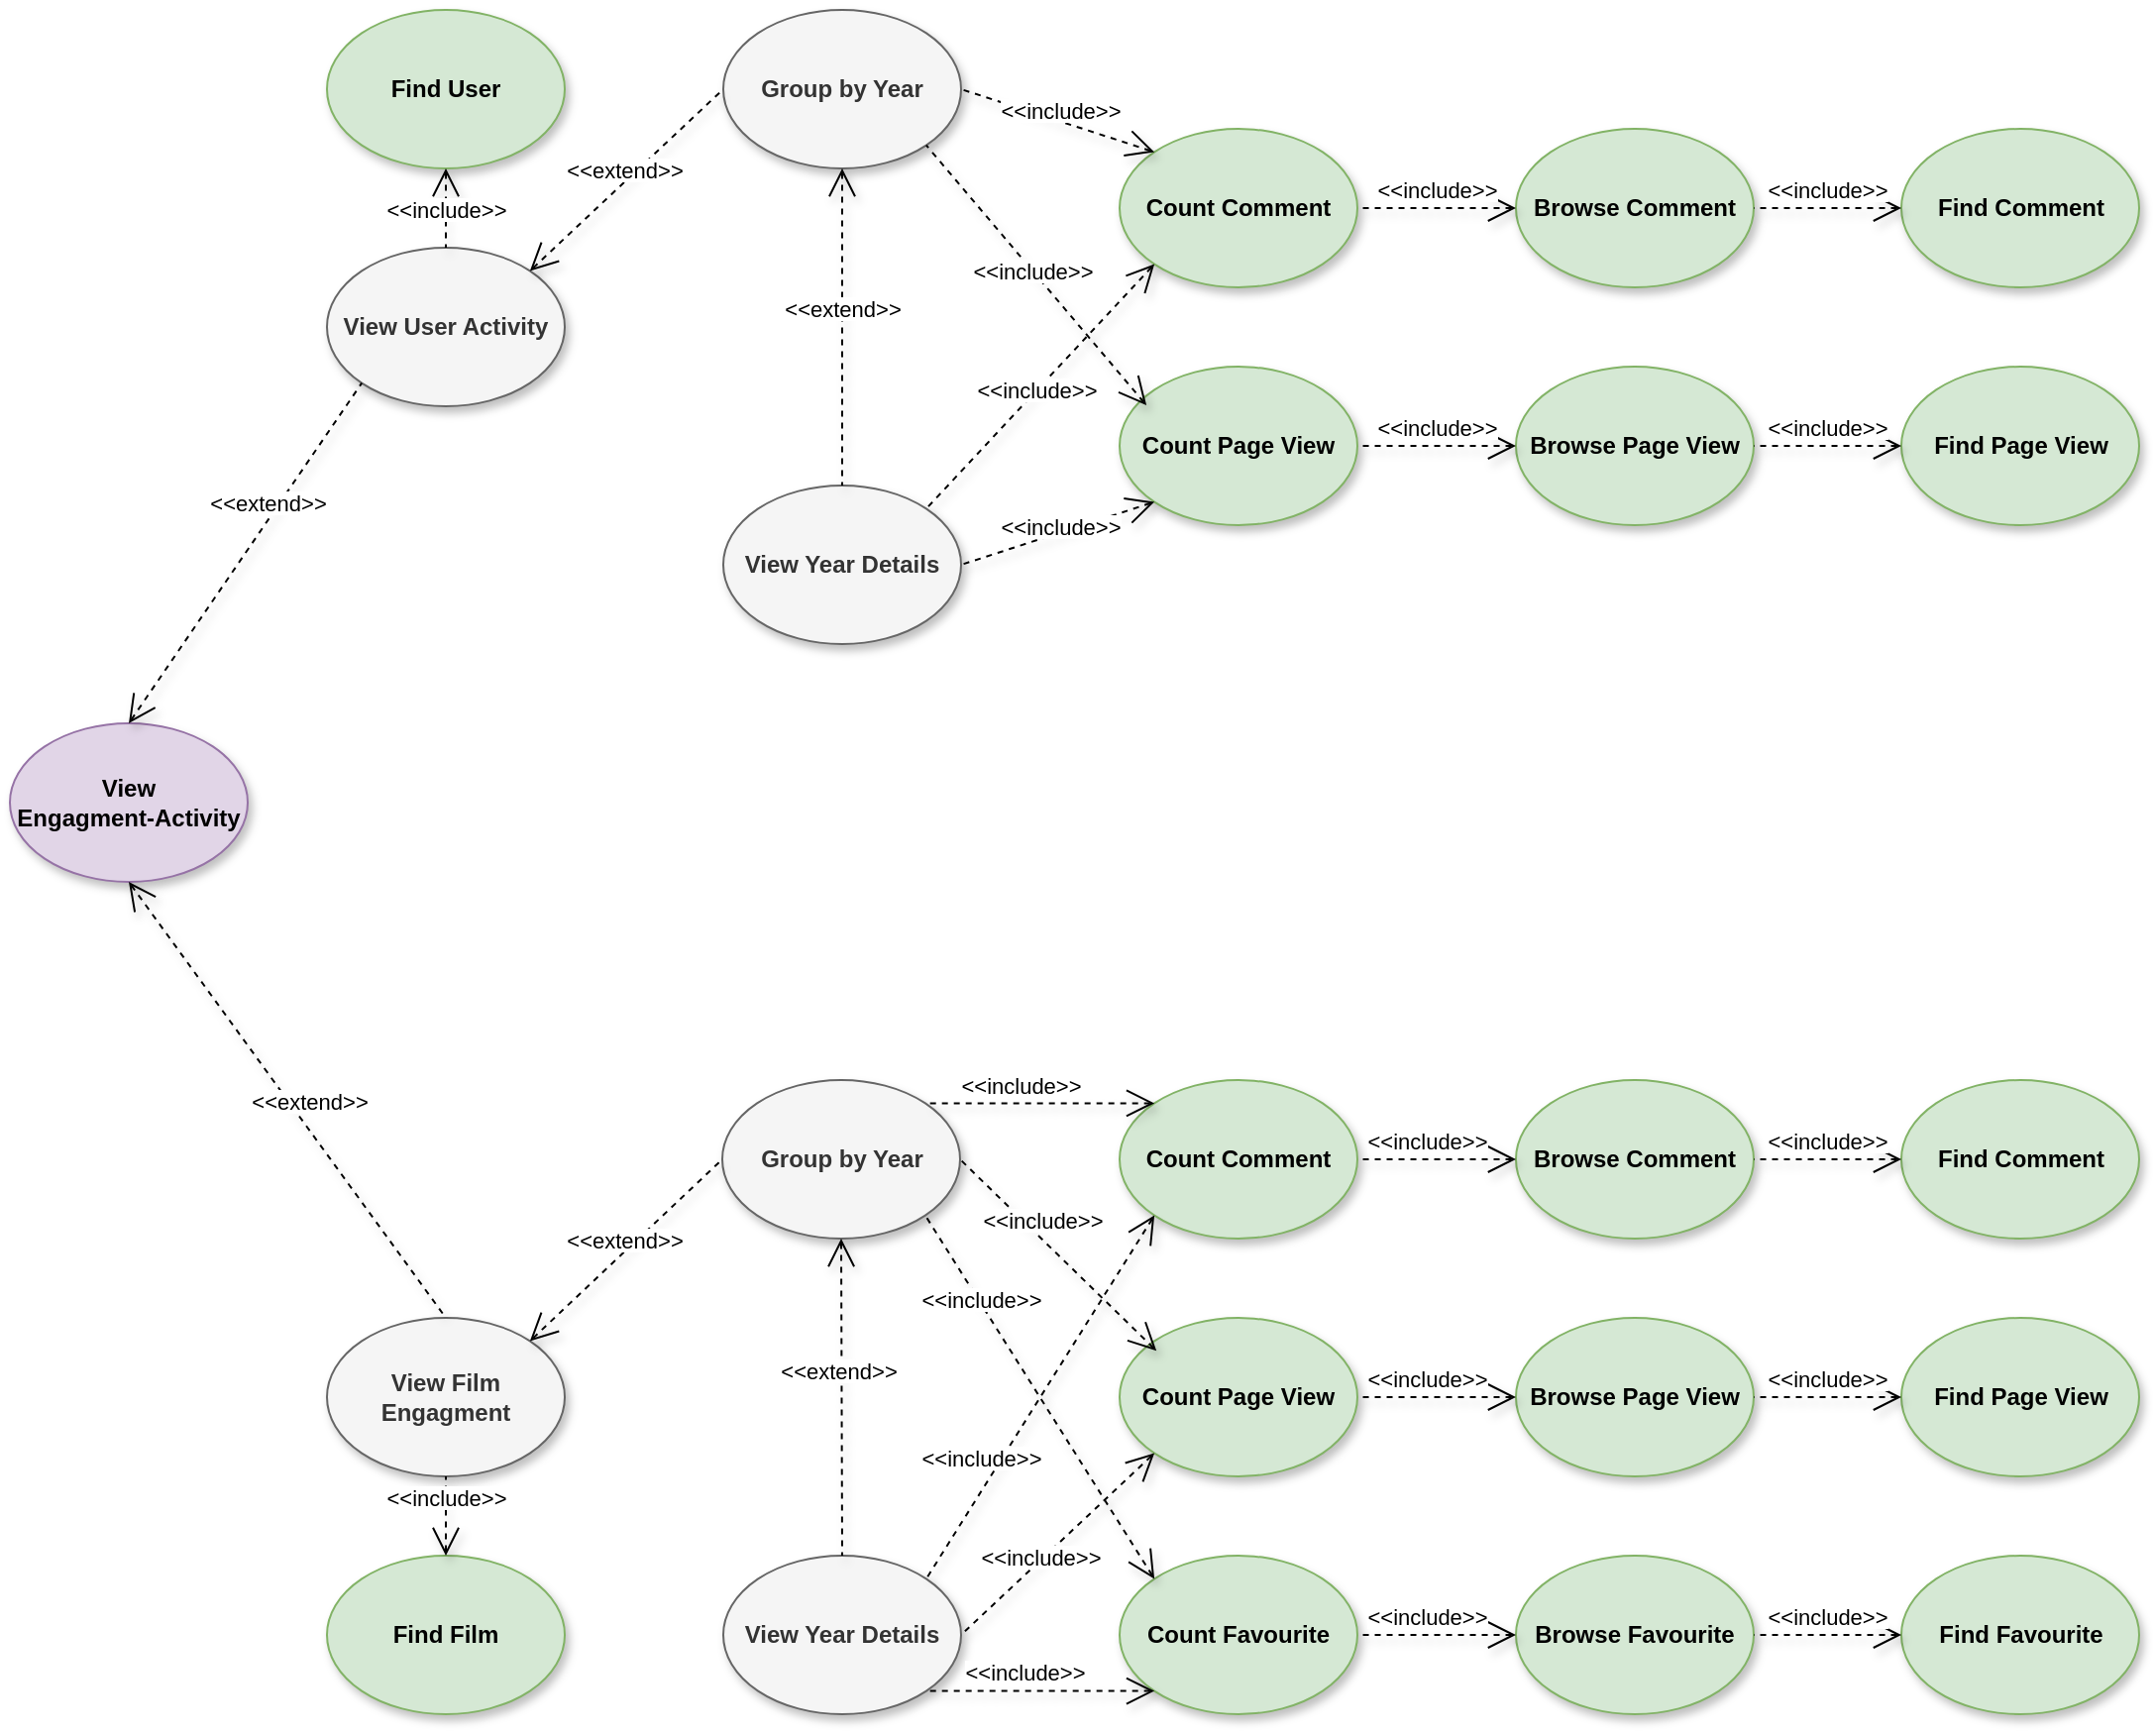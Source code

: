 <mxfile version="12.1.0" type="device" pages="1"><diagram id="BbvuW23b8s510joW4BoM" name="Pagina-1"><mxGraphModel dx="2513" dy="1256" grid="1" gridSize="10" guides="1" tooltips="1" connect="1" arrows="1" fold="1" page="1" pageScale="1" pageWidth="827" pageHeight="1169" math="0" shadow="0"><root><mxCell id="0"/><mxCell id="1" parent="0"/><mxCell id="gbE8u1Lyj_9UGCvHLwwf-1" value="View &lt;br&gt;Engagment-Activity" style="ellipse;whiteSpace=wrap;html=1;fontStyle=1;fillColor=#e1d5e7;strokeColor=#9673a6;shadow=1;" parent="1" vertex="1"><mxGeometry x="-480" y="480" width="120" height="80" as="geometry"/></mxCell><mxCell id="gbE8u1Lyj_9UGCvHLwwf-3" value="View Film Engagment" style="ellipse;whiteSpace=wrap;html=1;fontStyle=1;shadow=1;fillColor=#f5f5f5;strokeColor=#666666;fontColor=#333333;" parent="1" vertex="1"><mxGeometry x="-320" y="780" width="120" height="80" as="geometry"/></mxCell><mxCell id="gbE8u1Lyj_9UGCvHLwwf-12" value="Find Film" style="ellipse;whiteSpace=wrap;html=1;fontStyle=1;fillColor=#d5e8d4;strokeColor=#82b366;shadow=1;" parent="1" vertex="1"><mxGeometry x="-320" y="900" width="120" height="80" as="geometry"/></mxCell><mxCell id="gbE8u1Lyj_9UGCvHLwwf-17" value="&lt;span style=&quot;background-color: rgb(255 , 255 , 255)&quot;&gt;&amp;lt;&amp;lt;include&amp;gt;&amp;gt;&lt;/span&gt;" style="edgeStyle=none;html=1;startArrow=open;endArrow=none;startSize=12;verticalAlign=bottom;dashed=1;labelBackgroundColor=none;entryX=0.5;entryY=1;entryDx=0;entryDy=0;shadow=1;exitX=0.5;exitY=0;exitDx=0;exitDy=0;" parent="1" source="gbE8u1Lyj_9UGCvHLwwf-12" target="gbE8u1Lyj_9UGCvHLwwf-3" edge="1"><mxGeometry width="160" relative="1" as="geometry"><mxPoint x="-416.5" y="1070" as="sourcePoint"/><mxPoint x="-416.5" y="910" as="targetPoint"/><mxPoint as="offset"/></mxGeometry></mxCell><mxCell id="gbE8u1Lyj_9UGCvHLwwf-19" value="&lt;span style=&quot;background-color: rgb(255 , 255 , 255)&quot;&gt;&amp;lt;&amp;lt;extend&amp;gt;&amp;gt;&lt;/span&gt;" style="edgeStyle=none;html=1;startArrow=open;endArrow=none;startSize=12;verticalAlign=bottom;dashed=1;labelBackgroundColor=none;entryX=0.5;entryY=0;entryDx=0;entryDy=0;shadow=1;exitX=0.5;exitY=1;exitDx=0;exitDy=0;" parent="1" source="gbE8u1Lyj_9UGCvHLwwf-1" target="gbE8u1Lyj_9UGCvHLwwf-3" edge="1"><mxGeometry x="0.103" y="2" width="160" relative="1" as="geometry"><mxPoint x="-180" y="740" as="sourcePoint"/><mxPoint x="-220.5" y="600" as="targetPoint"/><mxPoint x="1" as="offset"/></mxGeometry></mxCell><mxCell id="gbE8u1Lyj_9UGCvHLwwf-33" value="View User Activity" style="ellipse;whiteSpace=wrap;html=1;fontStyle=1;fillColor=#f5f5f5;strokeColor=#666666;shadow=1;fontColor=#333333;" parent="1" vertex="1"><mxGeometry x="-320" y="240" width="120" height="80" as="geometry"/></mxCell><mxCell id="gbE8u1Lyj_9UGCvHLwwf-35" value="Group by Year" style="ellipse;whiteSpace=wrap;html=1;fontStyle=1;fillColor=#f5f5f5;strokeColor=#666666;shadow=1;fontColor=#333333;" parent="1" vertex="1"><mxGeometry x="-120" y="120" width="120" height="80" as="geometry"/></mxCell><mxCell id="gbE8u1Lyj_9UGCvHLwwf-39" value="Browse Comment" style="ellipse;whiteSpace=wrap;html=1;fontStyle=1;fillColor=#d5e8d4;strokeColor=#82b366;shadow=1;" parent="1" vertex="1"><mxGeometry x="280" y="180" width="120" height="80" as="geometry"/></mxCell><mxCell id="gbE8u1Lyj_9UGCvHLwwf-40" value="Browse Page View" style="ellipse;whiteSpace=wrap;html=1;fontStyle=1;fillColor=#d5e8d4;strokeColor=#82b366;shadow=1;" parent="1" vertex="1"><mxGeometry x="280" y="300" width="120" height="80" as="geometry"/></mxCell><mxCell id="gbE8u1Lyj_9UGCvHLwwf-42" value="Find User" style="ellipse;whiteSpace=wrap;html=1;fontStyle=1;fillColor=#d5e8d4;strokeColor=#82b366;shadow=1;" parent="1" vertex="1"><mxGeometry x="-320" y="120" width="120" height="80" as="geometry"/></mxCell><mxCell id="gbE8u1Lyj_9UGCvHLwwf-43" value="Find Comment" style="ellipse;whiteSpace=wrap;html=1;fontStyle=1;fillColor=#d5e8d4;strokeColor=#82b366;shadow=1;" parent="1" vertex="1"><mxGeometry x="474.5" y="180" width="120" height="80" as="geometry"/></mxCell><mxCell id="gbE8u1Lyj_9UGCvHLwwf-44" value="Find Page View" style="ellipse;whiteSpace=wrap;html=1;fontStyle=1;fillColor=#d5e8d4;strokeColor=#82b366;shadow=1;" parent="1" vertex="1"><mxGeometry x="474.5" y="300" width="120" height="80" as="geometry"/></mxCell><mxCell id="gbE8u1Lyj_9UGCvHLwwf-46" value="&lt;span style=&quot;background-color: rgb(255 , 255 , 255)&quot;&gt;&amp;lt;&amp;lt;include&amp;gt;&amp;gt;&lt;/span&gt;" style="edgeStyle=none;html=1;startArrow=open;endArrow=none;startSize=12;verticalAlign=bottom;dashed=1;labelBackgroundColor=none;shadow=1;" parent="1" source="gbE8u1Lyj_9UGCvHLwwf-42" edge="1"><mxGeometry x="0.5" width="160" relative="1" as="geometry"><mxPoint x="-260" y="190" as="sourcePoint"/><mxPoint x="-260" y="240" as="targetPoint"/><mxPoint as="offset"/></mxGeometry></mxCell><mxCell id="gbE8u1Lyj_9UGCvHLwwf-49" value="&lt;span style=&quot;background-color: rgb(255 , 255 , 255)&quot;&gt;&amp;lt;&amp;lt;extend&amp;gt;&amp;gt;&lt;/span&gt;" style="edgeStyle=none;html=1;startArrow=open;endArrow=none;startSize=12;verticalAlign=bottom;dashed=1;labelBackgroundColor=none;entryX=0;entryY=0.5;entryDx=0;entryDy=0;shadow=1;exitX=1;exitY=0;exitDx=0;exitDy=0;" parent="1" source="gbE8u1Lyj_9UGCvHLwwf-33" target="gbE8u1Lyj_9UGCvHLwwf-35" edge="1"><mxGeometry x="-0.056" y="-2" width="160" relative="1" as="geometry"><mxPoint x="-207.574" y="261.716" as="sourcePoint"/><mxPoint x="-110" y="110.0" as="targetPoint"/><mxPoint as="offset"/></mxGeometry></mxCell><mxCell id="gbE8u1Lyj_9UGCvHLwwf-59" value="&lt;span style=&quot;background-color: rgb(255 , 255 , 255)&quot;&gt;&amp;lt;&amp;lt;include&amp;gt;&amp;gt;&lt;/span&gt;" style="edgeStyle=none;html=1;startArrow=open;endArrow=none;startSize=12;verticalAlign=bottom;dashed=1;labelBackgroundColor=none;entryX=1;entryY=0.5;entryDx=0;entryDy=0;shadow=1;" parent="1" source="gbE8u1Lyj_9UGCvHLwwf-44" target="gbE8u1Lyj_9UGCvHLwwf-40" edge="1"><mxGeometry x="0.007" width="160" relative="1" as="geometry"><mxPoint x="487.5" y="470" as="sourcePoint"/><mxPoint x="413.0" y="470" as="targetPoint"/><mxPoint as="offset"/></mxGeometry></mxCell><mxCell id="gbE8u1Lyj_9UGCvHLwwf-60" value="&lt;span style=&quot;background-color: rgb(255 , 255 , 255)&quot;&gt;&amp;lt;&amp;lt;include&amp;gt;&amp;gt;&lt;/span&gt;" style="edgeStyle=none;html=1;startArrow=open;endArrow=none;startSize=12;verticalAlign=bottom;dashed=1;labelBackgroundColor=none;entryX=1;entryY=0.5;entryDx=0;entryDy=0;shadow=1;exitX=0;exitY=0.5;exitDx=0;exitDy=0;" parent="1" source="gbE8u1Lyj_9UGCvHLwwf-43" target="gbE8u1Lyj_9UGCvHLwwf-39" edge="1"><mxGeometry x="0.007" width="160" relative="1" as="geometry"><mxPoint x="484.5" y="350" as="sourcePoint"/><mxPoint x="410" y="350" as="targetPoint"/><mxPoint as="offset"/></mxGeometry></mxCell><mxCell id="gbE8u1Lyj_9UGCvHLwwf-61" value="&lt;span style=&quot;background-color: rgb(255 , 255 , 255)&quot;&gt;&amp;lt;&amp;lt;extend&amp;gt;&amp;gt;&lt;/span&gt;" style="edgeStyle=none;html=1;startArrow=open;endArrow=none;startSize=12;verticalAlign=bottom;dashed=1;labelBackgroundColor=none;shadow=1;exitX=0.5;exitY=0;exitDx=0;exitDy=0;entryX=0;entryY=1;entryDx=0;entryDy=0;" parent="1" source="gbE8u1Lyj_9UGCvHLwwf-1" target="gbE8u1Lyj_9UGCvHLwwf-33" edge="1"><mxGeometry x="0.189" width="160" relative="1" as="geometry"><mxPoint x="-410" y="570.0" as="sourcePoint"/><mxPoint x="-440" y="348" as="targetPoint"/><mxPoint as="offset"/></mxGeometry></mxCell><mxCell id="IGcEVKBmsaq9g33Nmq2p-2" value="View Year Details" style="ellipse;whiteSpace=wrap;html=1;fontStyle=1;fillColor=#f5f5f5;strokeColor=#666666;shadow=1;fontColor=#333333;" parent="1" vertex="1"><mxGeometry x="-120" y="360" width="120" height="80" as="geometry"/></mxCell><mxCell id="IGcEVKBmsaq9g33Nmq2p-3" value="&lt;span style=&quot;background-color: rgb(255 , 255 , 255)&quot;&gt;&amp;lt;&amp;lt;extend&amp;gt;&amp;gt;&lt;/span&gt;" style="edgeStyle=none;html=1;startArrow=open;endArrow=none;startSize=12;verticalAlign=bottom;dashed=1;labelBackgroundColor=none;shadow=1;exitX=0.5;exitY=1;exitDx=0;exitDy=0;entryX=0.5;entryY=0;entryDx=0;entryDy=0;" parent="1" source="gbE8u1Lyj_9UGCvHLwwf-35" target="IGcEVKBmsaq9g33Nmq2p-2" edge="1"><mxGeometry width="160" relative="1" as="geometry"><mxPoint x="-207.574" y="261.716" as="sourcePoint"/><mxPoint x="-90" y="340" as="targetPoint"/><mxPoint as="offset"/></mxGeometry></mxCell><mxCell id="IGcEVKBmsaq9g33Nmq2p-6" value="Group by Year" style="ellipse;whiteSpace=wrap;html=1;fontStyle=1;fillColor=#f5f5f5;strokeColor=#666666;shadow=1;fontColor=#333333;" parent="1" vertex="1"><mxGeometry x="-120.5" y="660" width="120" height="80" as="geometry"/></mxCell><mxCell id="IGcEVKBmsaq9g33Nmq2p-7" value="Browse Comment" style="ellipse;whiteSpace=wrap;html=1;fontStyle=1;fillColor=#d5e8d4;strokeColor=#82b366;shadow=1;" parent="1" vertex="1"><mxGeometry x="280" y="660" width="120" height="80" as="geometry"/></mxCell><mxCell id="IGcEVKBmsaq9g33Nmq2p-8" value="Browse Page View" style="ellipse;whiteSpace=wrap;html=1;fontStyle=1;fillColor=#d5e8d4;strokeColor=#82b366;shadow=1;" parent="1" vertex="1"><mxGeometry x="280" y="780" width="120" height="80" as="geometry"/></mxCell><mxCell id="IGcEVKBmsaq9g33Nmq2p-9" value="Find Comment" style="ellipse;whiteSpace=wrap;html=1;fontStyle=1;fillColor=#d5e8d4;strokeColor=#82b366;shadow=1;" parent="1" vertex="1"><mxGeometry x="474.5" y="660" width="120" height="80" as="geometry"/></mxCell><mxCell id="IGcEVKBmsaq9g33Nmq2p-10" value="Find Page View" style="ellipse;whiteSpace=wrap;html=1;fontStyle=1;fillColor=#d5e8d4;strokeColor=#82b366;shadow=1;" parent="1" vertex="1"><mxGeometry x="474.5" y="780" width="120" height="80" as="geometry"/></mxCell><mxCell id="IGcEVKBmsaq9g33Nmq2p-12" value="&lt;span style=&quot;background-color: rgb(255 , 255 , 255)&quot;&gt;&amp;lt;&amp;lt;include&amp;gt;&amp;gt;&lt;/span&gt;" style="edgeStyle=none;html=1;startArrow=open;endArrow=none;startSize=12;verticalAlign=bottom;dashed=1;labelBackgroundColor=none;entryX=1;entryY=0.5;entryDx=0;entryDy=0;shadow=1;" parent="1" source="IGcEVKBmsaq9g33Nmq2p-10" target="IGcEVKBmsaq9g33Nmq2p-8" edge="1"><mxGeometry x="0.007" width="160" relative="1" as="geometry"><mxPoint x="487.5" y="950" as="sourcePoint"/><mxPoint x="413.0" y="950" as="targetPoint"/><mxPoint as="offset"/></mxGeometry></mxCell><mxCell id="IGcEVKBmsaq9g33Nmq2p-13" value="&lt;span style=&quot;background-color: rgb(255 , 255 , 255)&quot;&gt;&amp;lt;&amp;lt;include&amp;gt;&amp;gt;&lt;/span&gt;" style="edgeStyle=none;html=1;startArrow=open;endArrow=none;startSize=12;verticalAlign=bottom;dashed=1;labelBackgroundColor=none;entryX=1;entryY=0.5;entryDx=0;entryDy=0;shadow=1;exitX=0;exitY=0.5;exitDx=0;exitDy=0;" parent="1" source="IGcEVKBmsaq9g33Nmq2p-9" target="IGcEVKBmsaq9g33Nmq2p-7" edge="1"><mxGeometry x="0.007" width="160" relative="1" as="geometry"><mxPoint x="484.5" y="830" as="sourcePoint"/><mxPoint x="410" y="830" as="targetPoint"/><mxPoint as="offset"/></mxGeometry></mxCell><mxCell id="IGcEVKBmsaq9g33Nmq2p-15" value="View Year Details" style="ellipse;whiteSpace=wrap;html=1;fontStyle=1;fillColor=#f5f5f5;strokeColor=#666666;shadow=1;fontColor=#333333;" parent="1" vertex="1"><mxGeometry x="-120" y="900" width="120" height="80" as="geometry"/></mxCell><mxCell id="IGcEVKBmsaq9g33Nmq2p-16" value="&lt;span style=&quot;background-color: rgb(255 , 255 , 255)&quot;&gt;&amp;lt;&amp;lt;extend&amp;gt;&amp;gt;&lt;/span&gt;" style="edgeStyle=none;html=1;startArrow=open;endArrow=none;startSize=12;verticalAlign=bottom;dashed=1;labelBackgroundColor=none;shadow=1;exitX=0.5;exitY=1;exitDx=0;exitDy=0;entryX=0.5;entryY=0;entryDx=0;entryDy=0;" parent="1" source="IGcEVKBmsaq9g33Nmq2p-6" target="IGcEVKBmsaq9g33Nmq2p-15" edge="1"><mxGeometry x="-0.056" y="-2" width="160" relative="1" as="geometry"><mxPoint x="-207.574" y="741.716" as="sourcePoint"/><mxPoint x="-90" y="820" as="targetPoint"/><mxPoint as="offset"/></mxGeometry></mxCell><mxCell id="IGcEVKBmsaq9g33Nmq2p-19" value="Browse Favourite" style="ellipse;whiteSpace=wrap;html=1;fontStyle=1;fillColor=#d5e8d4;strokeColor=#82b366;shadow=1;" parent="1" vertex="1"><mxGeometry x="280" y="900" width="120" height="80" as="geometry"/></mxCell><mxCell id="IGcEVKBmsaq9g33Nmq2p-20" value="Find Favourite" style="ellipse;whiteSpace=wrap;html=1;fontStyle=1;fillColor=#d5e8d4;strokeColor=#82b366;shadow=1;" parent="1" vertex="1"><mxGeometry x="474.5" y="900" width="120" height="80" as="geometry"/></mxCell><mxCell id="IGcEVKBmsaq9g33Nmq2p-21" value="&lt;span style=&quot;background-color: rgb(255 , 255 , 255)&quot;&gt;&amp;lt;&amp;lt;include&amp;gt;&amp;gt;&lt;/span&gt;" style="edgeStyle=none;html=1;startArrow=open;endArrow=none;startSize=12;verticalAlign=bottom;dashed=1;labelBackgroundColor=none;entryX=1;entryY=0.5;entryDx=0;entryDy=0;shadow=1;" parent="1" source="IGcEVKBmsaq9g33Nmq2p-20" target="IGcEVKBmsaq9g33Nmq2p-19" edge="1"><mxGeometry x="0.007" width="160" relative="1" as="geometry"><mxPoint x="487.5" y="1070" as="sourcePoint"/><mxPoint x="413.0" y="1070" as="targetPoint"/><mxPoint as="offset"/></mxGeometry></mxCell><mxCell id="IGcEVKBmsaq9g33Nmq2p-24" value="&lt;span style=&quot;background-color: rgb(255 , 255 , 255)&quot;&gt;&amp;lt;&amp;lt;extend&amp;gt;&amp;gt;&lt;/span&gt;" style="edgeStyle=none;html=1;startArrow=open;endArrow=none;startSize=12;verticalAlign=bottom;dashed=1;labelBackgroundColor=none;entryX=0;entryY=0.5;entryDx=0;entryDy=0;shadow=1;exitX=1;exitY=0;exitDx=0;exitDy=0;" parent="1" source="gbE8u1Lyj_9UGCvHLwwf-3" target="IGcEVKBmsaq9g33Nmq2p-6" edge="1"><mxGeometry x="-0.056" y="-2" width="160" relative="1" as="geometry"><mxPoint x="-207.574" y="261.716" as="sourcePoint"/><mxPoint x="-110.0" y="170" as="targetPoint"/><mxPoint as="offset"/></mxGeometry></mxCell><mxCell id="SERQoHn03T-SwG_WXUP_-1" value="Count Comment" style="ellipse;whiteSpace=wrap;html=1;fontStyle=1;fillColor=#d5e8d4;strokeColor=#82b366;shadow=1;" parent="1" vertex="1"><mxGeometry x="80" y="180" width="120" height="80" as="geometry"/></mxCell><mxCell id="SERQoHn03T-SwG_WXUP_-2" value="Count&amp;nbsp;Page View" style="ellipse;whiteSpace=wrap;html=1;fontStyle=1;fillColor=#d5e8d4;strokeColor=#82b366;shadow=1;" parent="1" vertex="1"><mxGeometry x="80" y="300" width="120" height="80" as="geometry"/></mxCell><mxCell id="SERQoHn03T-SwG_WXUP_-3" value="&lt;span style=&quot;background-color: rgb(255 , 255 , 255)&quot;&gt;&amp;lt;&amp;lt;include&amp;gt;&amp;gt;&lt;/span&gt;" style="edgeStyle=none;html=1;startArrow=open;endArrow=none;startSize=12;verticalAlign=bottom;dashed=1;labelBackgroundColor=none;shadow=1;entryX=1;entryY=0;entryDx=0;entryDy=0;exitX=0;exitY=1;exitDx=0;exitDy=0;" parent="1" source="SERQoHn03T-SwG_WXUP_-1" target="IGcEVKBmsaq9g33Nmq2p-2" edge="1"><mxGeometry x="0.108" y="6" width="160" relative="1" as="geometry"><mxPoint x="267.574" y="321.716" as="sourcePoint"/><mxPoint x="-7.574" y="198.284" as="targetPoint"/><mxPoint as="offset"/></mxGeometry></mxCell><mxCell id="SERQoHn03T-SwG_WXUP_-5" value="&lt;span style=&quot;background-color: rgb(255 , 255 , 255)&quot;&gt;&amp;lt;&amp;lt;include&amp;gt;&amp;gt;&lt;/span&gt;" style="edgeStyle=none;html=1;startArrow=open;endArrow=none;startSize=12;verticalAlign=bottom;dashed=1;labelBackgroundColor=none;shadow=1;entryX=1;entryY=0.5;entryDx=0;entryDy=0;exitX=0;exitY=1;exitDx=0;exitDy=0;" parent="1" source="SERQoHn03T-SwG_WXUP_-2" target="IGcEVKBmsaq9g33Nmq2p-2" edge="1"><mxGeometry x="0.013" y="6" width="160" relative="1" as="geometry"><mxPoint x="50" y="350" as="sourcePoint"/><mxPoint x="-7.574" y="381.716" as="targetPoint"/><mxPoint as="offset"/></mxGeometry></mxCell><mxCell id="SERQoHn03T-SwG_WXUP_-6" value="&lt;span style=&quot;background-color: rgb(255 , 255 , 255)&quot;&gt;&amp;lt;&amp;lt;include&amp;gt;&amp;gt;&lt;/span&gt;" style="edgeStyle=none;html=1;startArrow=open;endArrow=none;startSize=12;verticalAlign=bottom;dashed=1;labelBackgroundColor=none;shadow=1;entryX=1;entryY=0.5;entryDx=0;entryDy=0;exitX=0;exitY=0.5;exitDx=0;exitDy=0;" parent="1" source="gbE8u1Lyj_9UGCvHLwwf-39" target="SERQoHn03T-SwG_WXUP_-1" edge="1"><mxGeometry width="160" relative="1" as="geometry"><mxPoint x="307.574" y="321.716" as="sourcePoint"/><mxPoint x="32.426" y="198.284" as="targetPoint"/><mxPoint as="offset"/></mxGeometry></mxCell><mxCell id="SERQoHn03T-SwG_WXUP_-7" value="&lt;span style=&quot;background-color: rgb(255 , 255 , 255)&quot;&gt;&amp;lt;&amp;lt;include&amp;gt;&amp;gt;&lt;/span&gt;" style="edgeStyle=none;html=1;startArrow=open;endArrow=none;startSize=12;verticalAlign=bottom;dashed=1;labelBackgroundColor=none;shadow=1;entryX=1;entryY=0.5;entryDx=0;entryDy=0;exitX=0;exitY=0.5;exitDx=0;exitDy=0;" parent="1" source="gbE8u1Lyj_9UGCvHLwwf-40" target="SERQoHn03T-SwG_WXUP_-2" edge="1"><mxGeometry width="160" relative="1" as="geometry"><mxPoint x="307.574" y="258.284" as="sourcePoint"/><mxPoint x="192.426" y="321.716" as="targetPoint"/><mxPoint as="offset"/></mxGeometry></mxCell><mxCell id="SERQoHn03T-SwG_WXUP_-8" value="Count Comment" style="ellipse;whiteSpace=wrap;html=1;fontStyle=1;fillColor=#d5e8d4;strokeColor=#82b366;shadow=1;" parent="1" vertex="1"><mxGeometry x="80" y="660" width="120" height="80" as="geometry"/></mxCell><mxCell id="SERQoHn03T-SwG_WXUP_-9" value="Count Page View" style="ellipse;whiteSpace=wrap;html=1;fontStyle=1;fillColor=#d5e8d4;strokeColor=#82b366;shadow=1;" parent="1" vertex="1"><mxGeometry x="80" y="780" width="120" height="80" as="geometry"/></mxCell><mxCell id="SERQoHn03T-SwG_WXUP_-10" value="Count Favourite" style="ellipse;whiteSpace=wrap;html=1;fontStyle=1;fillColor=#d5e8d4;strokeColor=#82b366;shadow=1;" parent="1" vertex="1"><mxGeometry x="80" y="900" width="120" height="80" as="geometry"/></mxCell><mxCell id="SERQoHn03T-SwG_WXUP_-12" value="&lt;span style=&quot;background-color: rgb(255 , 255 , 255)&quot;&gt;&amp;lt;&amp;lt;include&amp;gt;&amp;gt;&lt;/span&gt;" style="edgeStyle=none;html=1;startArrow=open;endArrow=none;startSize=12;verticalAlign=bottom;dashed=1;labelBackgroundColor=none;shadow=1;exitX=0;exitY=1;exitDx=0;exitDy=0;entryX=1;entryY=0;entryDx=0;entryDy=0;" parent="1" source="SERQoHn03T-SwG_WXUP_-8" target="IGcEVKBmsaq9g33Nmq2p-15" edge="1"><mxGeometry x="0.46" y="-4" width="160" relative="1" as="geometry"><mxPoint x="267.574" y="801.716" as="sourcePoint"/><mxPoint x="-7.574" y="618.284" as="targetPoint"/><mxPoint as="offset"/></mxGeometry></mxCell><mxCell id="SERQoHn03T-SwG_WXUP_-13" value="&lt;span style=&quot;background-color: rgb(255 , 255 , 255)&quot;&gt;&amp;lt;&amp;lt;include&amp;gt;&amp;gt;&lt;/span&gt;" style="edgeStyle=none;html=1;startArrow=open;endArrow=none;startSize=12;verticalAlign=bottom;dashed=1;labelBackgroundColor=none;shadow=1;exitX=0;exitY=1;exitDx=0;exitDy=0;entryX=1;entryY=0.5;entryDx=0;entryDy=0;" parent="1" source="SERQoHn03T-SwG_WXUP_-9" target="IGcEVKBmsaq9g33Nmq2p-15" edge="1"><mxGeometry x="0.258" y="6" width="160" relative="1" as="geometry"><mxPoint x="50" y="830" as="sourcePoint"/><mxPoint x="-7.574" y="921.716" as="targetPoint"/><mxPoint as="offset"/></mxGeometry></mxCell><mxCell id="SERQoHn03T-SwG_WXUP_-14" value="&lt;span style=&quot;background-color: rgb(255 , 255 , 255)&quot;&gt;&amp;lt;&amp;lt;include&amp;gt;&amp;gt;&lt;/span&gt;" style="edgeStyle=none;html=1;startArrow=open;endArrow=none;startSize=12;verticalAlign=bottom;dashed=1;labelBackgroundColor=none;shadow=1;exitX=0;exitY=1;exitDx=0;exitDy=0;entryX=1;entryY=1;entryDx=0;entryDy=0;" parent="1" source="SERQoHn03T-SwG_WXUP_-10" target="IGcEVKBmsaq9g33Nmq2p-15" edge="1"><mxGeometry x="0.143" width="160" relative="1" as="geometry"><mxPoint x="90.0" y="950.0" as="sourcePoint"/><mxPoint x="10.0" y="950.0" as="targetPoint"/><mxPoint as="offset"/></mxGeometry></mxCell><mxCell id="SERQoHn03T-SwG_WXUP_-15" value="&lt;span style=&quot;background-color: rgb(255 , 255 , 255)&quot;&gt;&amp;lt;&amp;lt;include&amp;gt;&amp;gt;&lt;/span&gt;" style="edgeStyle=none;html=1;startArrow=open;endArrow=none;startSize=12;verticalAlign=bottom;dashed=1;labelBackgroundColor=none;shadow=1;exitX=0;exitY=0.5;exitDx=0;exitDy=0;entryX=1;entryY=0.5;entryDx=0;entryDy=0;" parent="1" source="IGcEVKBmsaq9g33Nmq2p-19" target="SERQoHn03T-SwG_WXUP_-10" edge="1"><mxGeometry x="0.143" width="160" relative="1" as="geometry"><mxPoint x="90.0" y="1070" as="sourcePoint"/><mxPoint x="-7.574" y="978.284" as="targetPoint"/><mxPoint as="offset"/></mxGeometry></mxCell><mxCell id="SERQoHn03T-SwG_WXUP_-16" value="&lt;span style=&quot;background-color: rgb(255 , 255 , 255)&quot;&gt;&amp;lt;&amp;lt;include&amp;gt;&amp;gt;&lt;/span&gt;" style="edgeStyle=none;html=1;startArrow=open;endArrow=none;startSize=12;verticalAlign=bottom;dashed=1;labelBackgroundColor=none;shadow=1;exitX=0;exitY=0.5;exitDx=0;exitDy=0;entryX=1;entryY=0.5;entryDx=0;entryDy=0;" parent="1" source="IGcEVKBmsaq9g33Nmq2p-8" target="SERQoHn03T-SwG_WXUP_-9" edge="1"><mxGeometry x="0.143" width="160" relative="1" as="geometry"><mxPoint x="347.574" y="858.284" as="sourcePoint"/><mxPoint x="210.0" y="1070" as="targetPoint"/><mxPoint as="offset"/></mxGeometry></mxCell><mxCell id="SERQoHn03T-SwG_WXUP_-17" value="&lt;span style=&quot;background-color: rgb(255 , 255 , 255)&quot;&gt;&amp;lt;&amp;lt;include&amp;gt;&amp;gt;&lt;/span&gt;" style="edgeStyle=none;html=1;startArrow=open;endArrow=none;startSize=12;verticalAlign=bottom;dashed=1;labelBackgroundColor=none;shadow=1;exitX=0;exitY=0.5;exitDx=0;exitDy=0;entryX=1;entryY=0.5;entryDx=0;entryDy=0;" parent="1" source="IGcEVKBmsaq9g33Nmq2p-7" target="SERQoHn03T-SwG_WXUP_-8" edge="1"><mxGeometry x="0.143" width="160" relative="1" as="geometry"><mxPoint x="347.574" y="738.284" as="sourcePoint"/><mxPoint x="210.0" y="950.0" as="targetPoint"/><mxPoint as="offset"/></mxGeometry></mxCell><mxCell id="dluDXMLbVxZCwR4dgu_5-1" value="&lt;span style=&quot;background-color: rgb(255 , 255 , 255)&quot;&gt;&amp;lt;&amp;lt;include&amp;gt;&amp;gt;&lt;/span&gt;" style="edgeStyle=none;html=1;startArrow=open;endArrow=none;startSize=12;verticalAlign=bottom;dashed=1;labelBackgroundColor=none;shadow=1;entryX=1;entryY=0.5;entryDx=0;entryDy=0;exitX=0;exitY=0;exitDx=0;exitDy=0;" edge="1" parent="1" source="SERQoHn03T-SwG_WXUP_-1" target="gbE8u1Lyj_9UGCvHLwwf-35"><mxGeometry x="-0.048" y="4" width="160" relative="1" as="geometry"><mxPoint x="90" y="230" as="sourcePoint"/><mxPoint x="-7.574" y="381.716" as="targetPoint"/><mxPoint as="offset"/></mxGeometry></mxCell><mxCell id="dluDXMLbVxZCwR4dgu_5-2" value="&lt;span style=&quot;background-color: rgb(255 , 255 , 255)&quot;&gt;&amp;lt;&amp;lt;include&amp;gt;&amp;gt;&lt;/span&gt;" style="edgeStyle=none;html=1;startArrow=open;endArrow=none;startSize=12;verticalAlign=bottom;dashed=1;labelBackgroundColor=none;shadow=1;entryX=1;entryY=1;entryDx=0;entryDy=0;exitX=0.113;exitY=0.244;exitDx=0;exitDy=0;exitPerimeter=0;" edge="1" parent="1" source="SERQoHn03T-SwG_WXUP_-2" target="gbE8u1Lyj_9UGCvHLwwf-35"><mxGeometry x="-0.054" y="6" width="160" relative="1" as="geometry"><mxPoint x="90" y="350" as="sourcePoint"/><mxPoint x="10" y="410" as="targetPoint"/><mxPoint as="offset"/></mxGeometry></mxCell><mxCell id="dluDXMLbVxZCwR4dgu_5-3" value="&lt;span style=&quot;background-color: rgb(255 , 255 , 255)&quot;&gt;&amp;lt;&amp;lt;include&amp;gt;&amp;gt;&lt;/span&gt;" style="edgeStyle=none;html=1;startArrow=open;endArrow=none;startSize=12;verticalAlign=bottom;dashed=1;labelBackgroundColor=none;shadow=1;exitX=0;exitY=0;exitDx=0;exitDy=0;entryX=1;entryY=0;entryDx=0;entryDy=0;" edge="1" parent="1" source="SERQoHn03T-SwG_WXUP_-8" target="IGcEVKBmsaq9g33Nmq2p-6"><mxGeometry x="0.169" width="160" relative="1" as="geometry"><mxPoint x="107.574" y="738.284" as="sourcePoint"/><mxPoint x="-7.574" y="921.716" as="targetPoint"/><mxPoint as="offset"/></mxGeometry></mxCell><mxCell id="dluDXMLbVxZCwR4dgu_5-4" value="&lt;span style=&quot;background-color: rgb(255 , 255 , 255)&quot;&gt;&amp;lt;&amp;lt;include&amp;gt;&amp;gt;&lt;/span&gt;" style="edgeStyle=none;html=1;startArrow=open;endArrow=none;startSize=12;verticalAlign=bottom;dashed=1;labelBackgroundColor=none;shadow=1;exitX=0.155;exitY=0.208;exitDx=0;exitDy=0;entryX=1;entryY=0.5;entryDx=0;entryDy=0;exitPerimeter=0;" edge="1" parent="1" source="SERQoHn03T-SwG_WXUP_-9" target="IGcEVKBmsaq9g33Nmq2p-6"><mxGeometry x="0.169" width="160" relative="1" as="geometry"><mxPoint x="107.574" y="681.716" as="sourcePoint"/><mxPoint x="-8.074" y="681.716" as="targetPoint"/><mxPoint as="offset"/></mxGeometry></mxCell><mxCell id="dluDXMLbVxZCwR4dgu_5-5" value="&lt;span style=&quot;background-color: rgb(255 , 255 , 255)&quot;&gt;&amp;lt;&amp;lt;include&amp;gt;&amp;gt;&lt;/span&gt;" style="edgeStyle=none;html=1;startArrow=open;endArrow=none;startSize=12;verticalAlign=bottom;dashed=1;labelBackgroundColor=none;shadow=1;exitX=0;exitY=0;exitDx=0;exitDy=0;entryX=1;entryY=1;entryDx=0;entryDy=0;" edge="1" parent="1" source="SERQoHn03T-SwG_WXUP_-10" target="IGcEVKBmsaq9g33Nmq2p-6"><mxGeometry x="0.458" y="4" width="160" relative="1" as="geometry"><mxPoint x="108.6" y="806.64" as="sourcePoint"/><mxPoint x="9.5" y="710" as="targetPoint"/><mxPoint as="offset"/></mxGeometry></mxCell></root></mxGraphModel></diagram></mxfile>